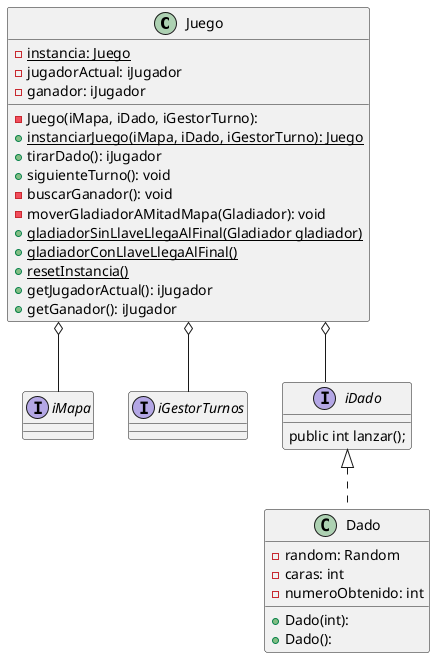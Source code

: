 @startuml
skinparam linetype ortho

class Juego {
  - {static}instancia: Juego
  - Juego(iMapa, iDado, iGestorTurno):
  - jugadorActual: iJugador
  - ganador: iJugador
  + {static}instanciarJuego(iMapa, iDado, iGestorTurno): Juego
  + tirarDado(): iJugador
  + siguienteTurno(): void
  - buscarGanador(): void
  - moverGladiadorAMitadMapa(Gladiador): void
  + {static}gladiadorSinLlaveLlegaAlFinal(Gladiador gladiador)
  + {static} gladiadorConLlaveLlegaAlFinal()
  + {static} resetInstancia()
  + getJugadorActual(): iJugador
  + getGanador(): iJugador
}
interface iMapa
interface iGestorTurnos


interface iDado {
    public int lanzar();
}


class Dado {
  + Dado(int):
  + Dado():
  - random: Random
  - caras: int
  - numeroObtenido: int
}

Juego o-- iMapa
Juego o-- iGestorTurnos
Juego o-- iDado
iDado <|.- Dado


@enduml